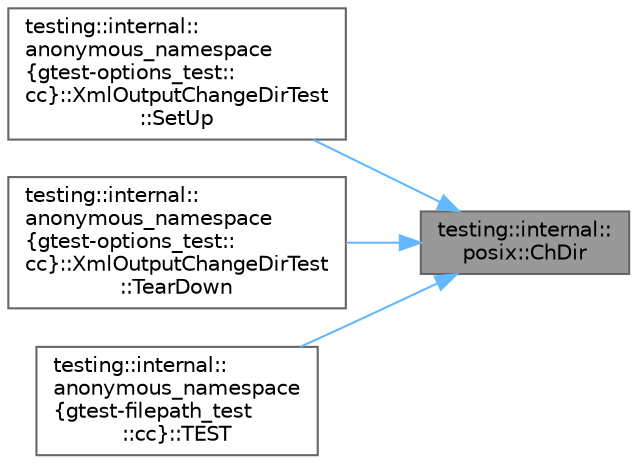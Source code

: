 digraph "testing::internal::posix::ChDir"
{
 // LATEX_PDF_SIZE
  bgcolor="transparent";
  edge [fontname=Helvetica,fontsize=10,labelfontname=Helvetica,labelfontsize=10];
  node [fontname=Helvetica,fontsize=10,shape=box,height=0.2,width=0.4];
  rankdir="RL";
  Node1 [id="Node000001",label="testing::internal::\lposix::ChDir",height=0.2,width=0.4,color="gray40", fillcolor="grey60", style="filled", fontcolor="black",tooltip=" "];
  Node1 -> Node2 [id="edge1_Node000001_Node000002",dir="back",color="steelblue1",style="solid",tooltip=" "];
  Node2 [id="Node000002",label="testing::internal::\lanonymous_namespace\l\{gtest-options_test::\lcc\}::XmlOutputChangeDirTest\l::SetUp",height=0.2,width=0.4,color="grey40", fillcolor="white", style="filled",URL="$classtesting_1_1internal_1_1anonymous__namespace_02gtest-options__test_8cc_03_1_1_xml_output_change_dir_test.html#a23ca99c2b6d83b920b3ba66098ae915a",tooltip=" "];
  Node1 -> Node3 [id="edge2_Node000001_Node000003",dir="back",color="steelblue1",style="solid",tooltip=" "];
  Node3 [id="Node000003",label="testing::internal::\lanonymous_namespace\l\{gtest-options_test::\lcc\}::XmlOutputChangeDirTest\l::TearDown",height=0.2,width=0.4,color="grey40", fillcolor="white", style="filled",URL="$classtesting_1_1internal_1_1anonymous__namespace_02gtest-options__test_8cc_03_1_1_xml_output_change_dir_test.html#a81516864e36e340e47d5e0918ba62fd2",tooltip=" "];
  Node1 -> Node4 [id="edge3_Node000001_Node000004",dir="back",color="steelblue1",style="solid",tooltip=" "];
  Node4 [id="Node000004",label="testing::internal::\lanonymous_namespace\l\{gtest-filepath_test\l::cc\}::TEST",height=0.2,width=0.4,color="grey40", fillcolor="white", style="filled",URL="$namespacetesting_1_1internal_1_1anonymous__namespace_02gtest-filepath__test_8cc_03.html#ad50b64c661dc4cc4f0cce93a75e38b91",tooltip=" "];
}
